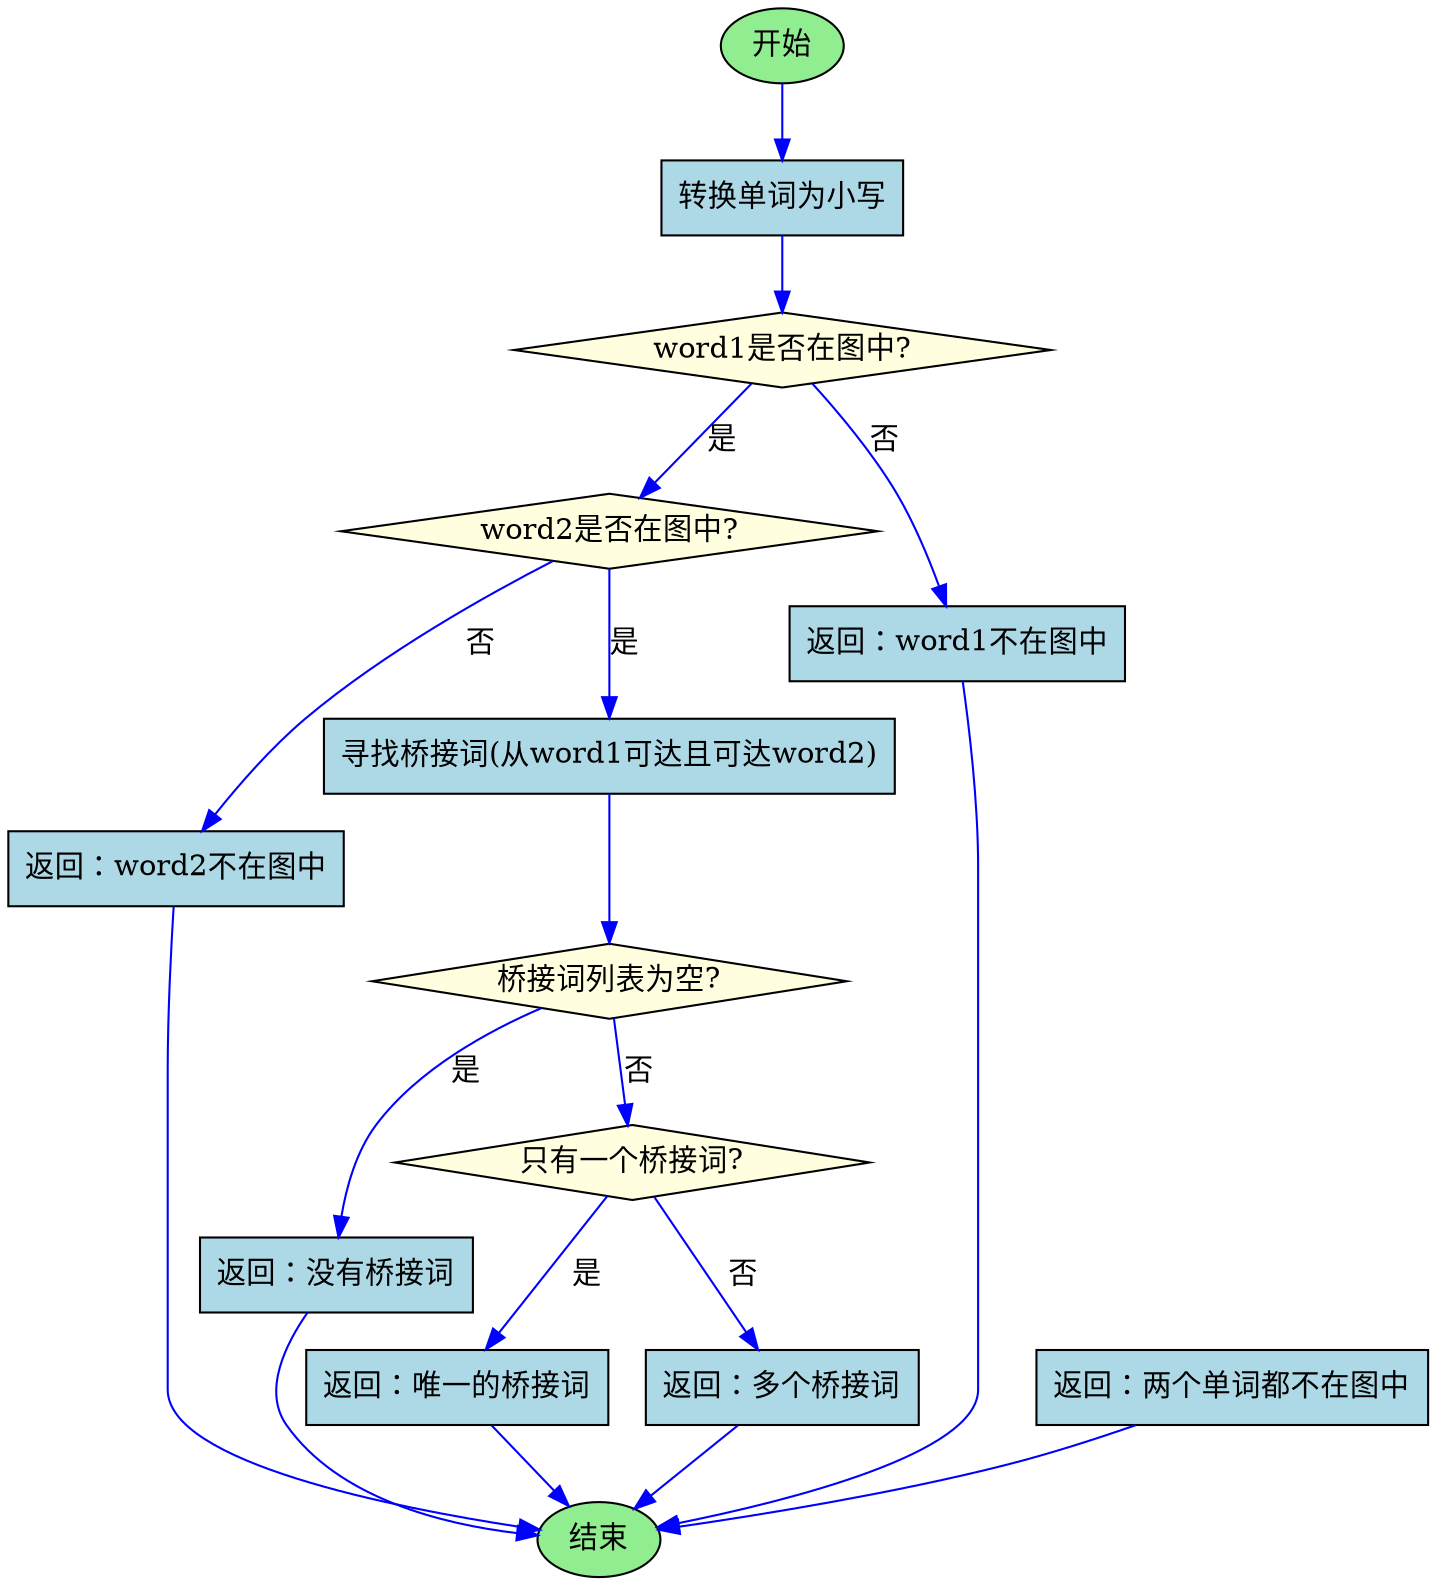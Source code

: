 digraph QueryBridgeWords {
    node [shape=box, style=filled, fillcolor=lightblue];
    edge [color=blue];
    rankdir=TB;

    start [shape=oval, fillcolor=lightgreen, label="开始"];
    convertCase [label="转换单词为小写"];
    checkWord1 [shape=diamond, fillcolor=lightyellow, label="word1是否在图中?"];
    checkWord2 [shape=diamond, fillcolor=lightyellow, label="word2是否在图中?"];
    errorBoth [label="返回：两个单词都不在图中"];
    errorWord1 [label="返回：word1不在图中"];
    errorWord2 [label="返回：word2不在图中"];
    findBridges [label="寻找桥接词(从word1可达且可达word2)"];
    checkEmpty [shape=diamond, fillcolor=lightyellow, label="桥接词列表为空?"];
    returnNone [label="返回：没有桥接词"];
    checkOne [shape=diamond, fillcolor=lightyellow, label="只有一个桥接词?"];
    returnOne [label="返回：唯一的桥接词"];
    returnMultiple [label="返回：多个桥接词"];
    end [shape=oval, fillcolor=lightgreen, label="结束"];
    start -> convertCase;
    convertCase -> checkWord1;
    checkWord1 -> checkWord2 [label="是"];
    checkWord1 -> errorWord1 [label="否"];
    checkWord2 -> findBridges [label="是"];
    checkWord2 -> errorWord2 [label="否"];
    findBridges -> checkEmpty;
    checkEmpty -> returnNone [label="是"];
    checkEmpty -> checkOne [label="否"];
    checkOne -> returnOne [label="是"];
    checkOne -> returnMultiple [label="否"];
    errorBoth -> end;
    errorWord1 -> end;
    errorWord2 -> end;
    returnNone -> end;
    returnOne -> end;
    returnMultiple -> end;
}